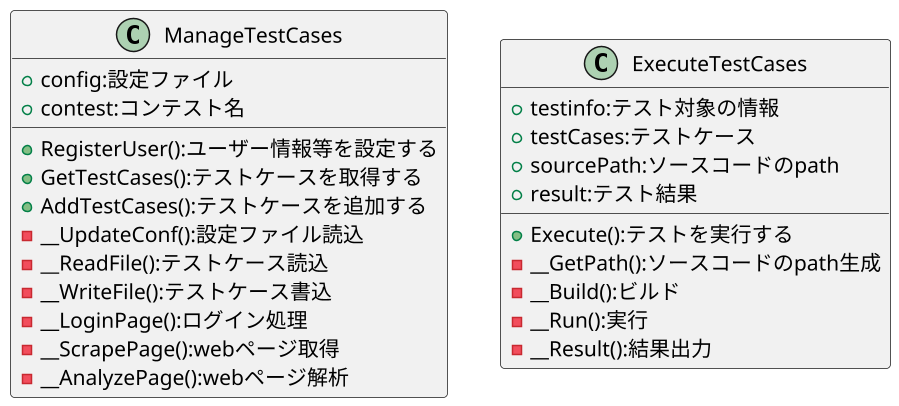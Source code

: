 @startuml

scale 1.5
class ManageTestCases {
    + config:設定ファイル
    + contest:コンテスト名
    + RegisterUser():ユーザー情報等を設定する
    + GetTestCases():テストケースを取得する
    + AddTestCases():テストケースを追加する
    - __UpdateConf():設定ファイル読込
    - __ReadFile():テストケース読込
    - __WriteFile():テストケース書込
    - __LoginPage():ログイン処理
    - __ScrapePage():webページ取得
    - __AnalyzePage():webページ解析
}

class ExecuteTestCases {
    + testinfo:テスト対象の情報
    + testCases:テストケース
    + sourcePath:ソースコードのpath
    + result:テスト結果
    + Execute():テストを実行する
    - __GetPath():ソースコードのpath生成
    - __Build():ビルド
    - __Run():実行
    - __Result():結果出力
}

@enduml